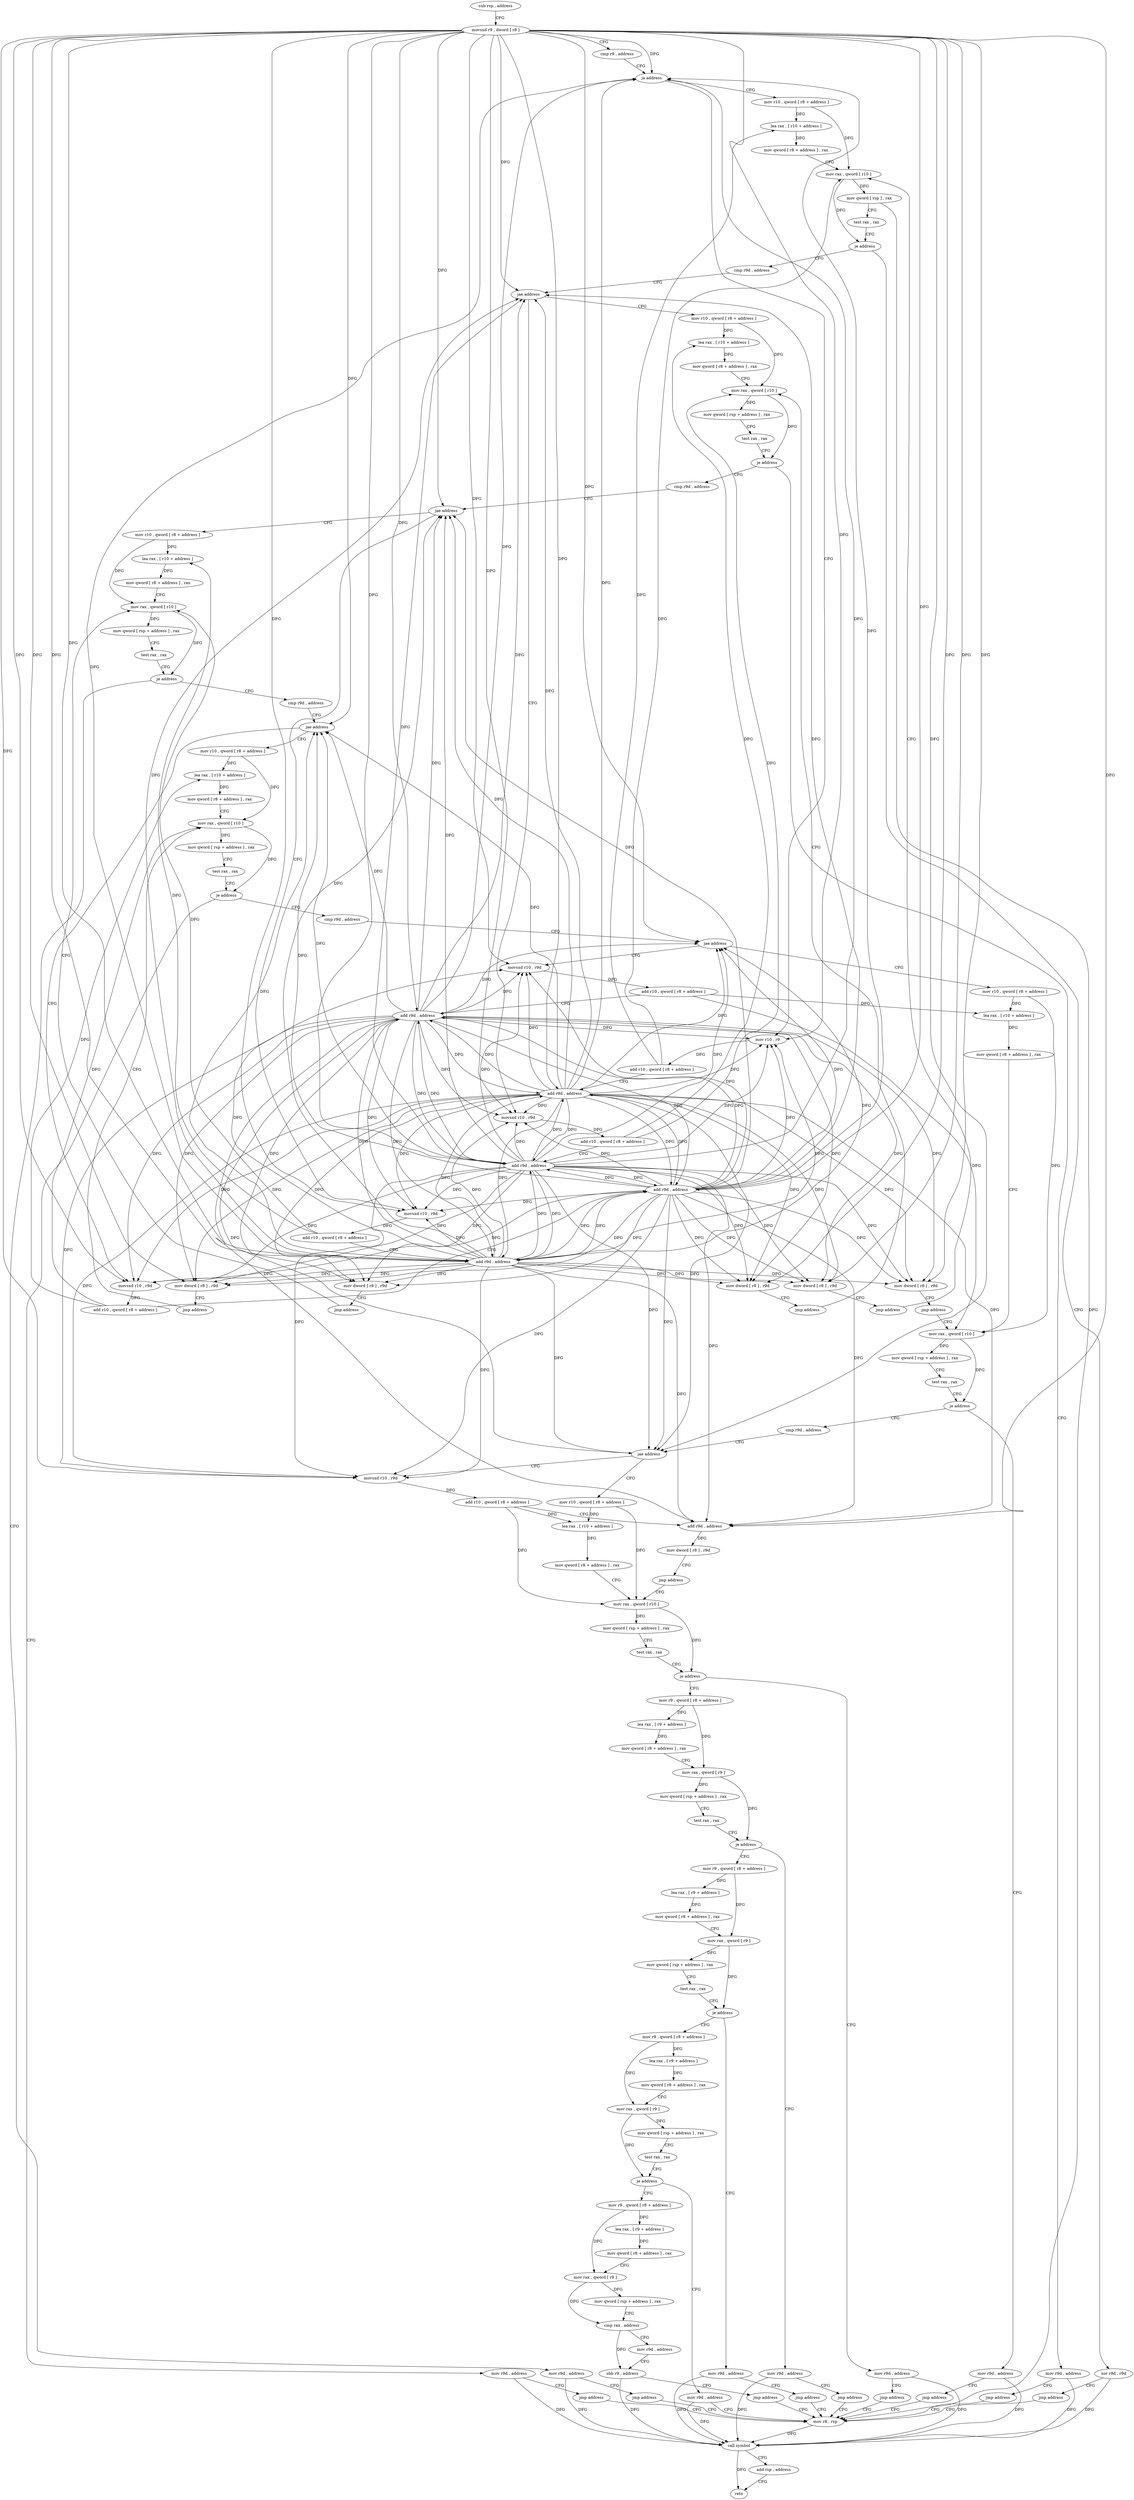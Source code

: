 digraph "func" {
"4389392" [label = "sub rsp , address" ]
"4389396" [label = "movsxd r9 , dword [ r8 ]" ]
"4389399" [label = "cmp r9 , address" ]
"4389403" [label = "ja address" ]
"4389421" [label = "mov r10 , qword [ r8 + address ]" ]
"4389405" [label = "mov r10 , r9" ]
"4389425" [label = "lea rax , [ r10 + address ]" ]
"4389429" [label = "mov qword [ r8 + address ] , rax" ]
"4389433" [label = "mov rax , qword [ r10 ]" ]
"4389408" [label = "add r10 , qword [ r8 + address ]" ]
"4389412" [label = "add r9d , address" ]
"4389416" [label = "mov dword [ r8 ] , r9d" ]
"4389419" [label = "jmp address" ]
"4389467" [label = "xor r9d , r9d" ]
"4389470" [label = "jmp address" ]
"4389873" [label = "mov r8 , rsp" ]
"4389445" [label = "cmp r9d , address" ]
"4389449" [label = "jae address" ]
"4389475" [label = "mov r10 , qword [ r8 + address ]" ]
"4389451" [label = "movsxd r10 , r9d" ]
"4389436" [label = "mov qword [ rsp ] , rax" ]
"4389440" [label = "test rax , rax" ]
"4389443" [label = "je address" ]
"4389876" [label = "call symbol" ]
"4389881" [label = "add rsp , address" ]
"4389885" [label = "retn" ]
"4389479" [label = "lea rax , [ r10 + address ]" ]
"4389483" [label = "mov qword [ r8 + address ] , rax" ]
"4389487" [label = "mov rax , qword [ r10 ]" ]
"4389454" [label = "add r10 , qword [ r8 + address ]" ]
"4389458" [label = "add r9d , address" ]
"4389462" [label = "mov dword [ r8 ] , r9d" ]
"4389465" [label = "jmp address" ]
"4389522" [label = "mov r9d , address" ]
"4389528" [label = "jmp address" ]
"4389500" [label = "cmp r9d , address" ]
"4389504" [label = "jae address" ]
"4389533" [label = "mov r10 , qword [ r8 + address ]" ]
"4389506" [label = "movsxd r10 , r9d" ]
"4389490" [label = "mov qword [ rsp + address ] , rax" ]
"4389495" [label = "test rax , rax" ]
"4389498" [label = "je address" ]
"4389537" [label = "lea rax , [ r10 + address ]" ]
"4389541" [label = "mov qword [ r8 + address ] , rax" ]
"4389545" [label = "mov rax , qword [ r10 ]" ]
"4389509" [label = "add r10 , qword [ r8 + address ]" ]
"4389513" [label = "add r9d , address" ]
"4389517" [label = "mov dword [ r8 ] , r9d" ]
"4389520" [label = "jmp address" ]
"4389580" [label = "mov r9d , address" ]
"4389586" [label = "jmp address" ]
"4389558" [label = "cmp r9d , address" ]
"4389562" [label = "jae address" ]
"4389591" [label = "mov r10 , qword [ r8 + address ]" ]
"4389564" [label = "movsxd r10 , r9d" ]
"4389548" [label = "mov qword [ rsp + address ] , rax" ]
"4389553" [label = "test rax , rax" ]
"4389556" [label = "je address" ]
"4389595" [label = "lea rax , [ r10 + address ]" ]
"4389599" [label = "mov qword [ r8 + address ] , rax" ]
"4389603" [label = "mov rax , qword [ r10 ]" ]
"4389567" [label = "add r10 , qword [ r8 + address ]" ]
"4389571" [label = "add r9d , address" ]
"4389575" [label = "mov dword [ r8 ] , r9d" ]
"4389578" [label = "jmp address" ]
"4389638" [label = "mov r9d , address" ]
"4389644" [label = "jmp address" ]
"4389616" [label = "cmp r9d , address" ]
"4389620" [label = "jae address" ]
"4389649" [label = "mov r10 , qword [ r8 + address ]" ]
"4389622" [label = "movsxd r10 , r9d" ]
"4389606" [label = "mov qword [ rsp + address ] , rax" ]
"4389611" [label = "test rax , rax" ]
"4389614" [label = "je address" ]
"4389653" [label = "lea rax , [ r10 + address ]" ]
"4389657" [label = "mov qword [ r8 + address ] , rax" ]
"4389661" [label = "mov rax , qword [ r10 ]" ]
"4389625" [label = "add r10 , qword [ r8 + address ]" ]
"4389629" [label = "add r9d , address" ]
"4389633" [label = "mov dword [ r8 ] , r9d" ]
"4389636" [label = "jmp address" ]
"4389696" [label = "mov r9d , address" ]
"4389702" [label = "jmp address" ]
"4389674" [label = "cmp r9d , address" ]
"4389678" [label = "jae address" ]
"4389707" [label = "mov r10 , qword [ r8 + address ]" ]
"4389680" [label = "movsxd r10 , r9d" ]
"4389664" [label = "mov qword [ rsp + address ] , rax" ]
"4389669" [label = "test rax , rax" ]
"4389672" [label = "je address" ]
"4389711" [label = "lea rax , [ r10 + address ]" ]
"4389715" [label = "mov qword [ r8 + address ] , rax" ]
"4389719" [label = "mov rax , qword [ r10 ]" ]
"4389683" [label = "add r10 , qword [ r8 + address ]" ]
"4389687" [label = "add r9d , address" ]
"4389691" [label = "mov dword [ r8 ] , r9d" ]
"4389694" [label = "jmp address" ]
"4389843" [label = "mov r9d , address" ]
"4389849" [label = "jmp address" ]
"4389732" [label = "mov r9 , qword [ r8 + address ]" ]
"4389736" [label = "lea rax , [ r9 + address ]" ]
"4389740" [label = "mov qword [ r8 + address ] , rax" ]
"4389744" [label = "mov rax , qword [ r9 ]" ]
"4389747" [label = "mov qword [ rsp + address ] , rax" ]
"4389752" [label = "test rax , rax" ]
"4389755" [label = "je address" ]
"4389851" [label = "mov r9d , address" ]
"4389757" [label = "mov r9 , qword [ r8 + address ]" ]
"4389722" [label = "mov qword [ rsp + address ] , rax" ]
"4389727" [label = "test rax , rax" ]
"4389730" [label = "je address" ]
"4389857" [label = "jmp address" ]
"4389761" [label = "lea rax , [ r9 + address ]" ]
"4389765" [label = "mov qword [ r8 + address ] , rax" ]
"4389769" [label = "mov rax , qword [ r9 ]" ]
"4389772" [label = "mov qword [ rsp + address ] , rax" ]
"4389777" [label = "test rax , rax" ]
"4389780" [label = "je address" ]
"4389859" [label = "mov r9d , address" ]
"4389782" [label = "mov r9 , qword [ r8 + address ]" ]
"4389865" [label = "jmp address" ]
"4389786" [label = "lea rax , [ r9 + address ]" ]
"4389790" [label = "mov qword [ r8 + address ] , rax" ]
"4389794" [label = "mov rax , qword [ r9 ]" ]
"4389797" [label = "mov qword [ rsp + address ] , rax" ]
"4389802" [label = "test rax , rax" ]
"4389805" [label = "je address" ]
"4389867" [label = "mov r9d , address" ]
"4389807" [label = "mov r9 , qword [ r8 + address ]" ]
"4389811" [label = "lea rax , [ r9 + address ]" ]
"4389815" [label = "mov qword [ r8 + address ] , rax" ]
"4389819" [label = "mov rax , qword [ r9 ]" ]
"4389822" [label = "mov qword [ rsp + address ] , rax" ]
"4389827" [label = "cmp rax , address" ]
"4389831" [label = "mov r9d , address" ]
"4389837" [label = "sbb r9 , address" ]
"4389841" [label = "jmp address" ]
"4389392" -> "4389396" [ label = "CFG" ]
"4389396" -> "4389399" [ label = "CFG" ]
"4389396" -> "4389403" [ label = "DFG" ]
"4389396" -> "4389405" [ label = "DFG" ]
"4389396" -> "4389412" [ label = "DFG" ]
"4389396" -> "4389416" [ label = "DFG" ]
"4389396" -> "4389449" [ label = "DFG" ]
"4389396" -> "4389451" [ label = "DFG" ]
"4389396" -> "4389458" [ label = "DFG" ]
"4389396" -> "4389462" [ label = "DFG" ]
"4389396" -> "4389504" [ label = "DFG" ]
"4389396" -> "4389506" [ label = "DFG" ]
"4389396" -> "4389513" [ label = "DFG" ]
"4389396" -> "4389517" [ label = "DFG" ]
"4389396" -> "4389562" [ label = "DFG" ]
"4389396" -> "4389564" [ label = "DFG" ]
"4389396" -> "4389571" [ label = "DFG" ]
"4389396" -> "4389575" [ label = "DFG" ]
"4389396" -> "4389620" [ label = "DFG" ]
"4389396" -> "4389622" [ label = "DFG" ]
"4389396" -> "4389629" [ label = "DFG" ]
"4389396" -> "4389633" [ label = "DFG" ]
"4389396" -> "4389678" [ label = "DFG" ]
"4389396" -> "4389680" [ label = "DFG" ]
"4389396" -> "4389687" [ label = "DFG" ]
"4389399" -> "4389403" [ label = "CFG" ]
"4389403" -> "4389421" [ label = "CFG" ]
"4389403" -> "4389405" [ label = "CFG" ]
"4389421" -> "4389425" [ label = "DFG" ]
"4389421" -> "4389433" [ label = "DFG" ]
"4389405" -> "4389408" [ label = "DFG" ]
"4389425" -> "4389429" [ label = "DFG" ]
"4389429" -> "4389433" [ label = "CFG" ]
"4389433" -> "4389436" [ label = "DFG" ]
"4389433" -> "4389443" [ label = "DFG" ]
"4389408" -> "4389412" [ label = "CFG" ]
"4389408" -> "4389425" [ label = "DFG" ]
"4389408" -> "4389433" [ label = "DFG" ]
"4389412" -> "4389416" [ label = "DFG" ]
"4389412" -> "4389403" [ label = "DFG" ]
"4389412" -> "4389405" [ label = "DFG" ]
"4389412" -> "4389449" [ label = "DFG" ]
"4389412" -> "4389451" [ label = "DFG" ]
"4389412" -> "4389458" [ label = "DFG" ]
"4389412" -> "4389462" [ label = "DFG" ]
"4389412" -> "4389504" [ label = "DFG" ]
"4389412" -> "4389506" [ label = "DFG" ]
"4389412" -> "4389513" [ label = "DFG" ]
"4389412" -> "4389517" [ label = "DFG" ]
"4389412" -> "4389562" [ label = "DFG" ]
"4389412" -> "4389564" [ label = "DFG" ]
"4389412" -> "4389571" [ label = "DFG" ]
"4389412" -> "4389575" [ label = "DFG" ]
"4389412" -> "4389620" [ label = "DFG" ]
"4389412" -> "4389622" [ label = "DFG" ]
"4389412" -> "4389629" [ label = "DFG" ]
"4389412" -> "4389633" [ label = "DFG" ]
"4389412" -> "4389678" [ label = "DFG" ]
"4389412" -> "4389680" [ label = "DFG" ]
"4389412" -> "4389687" [ label = "DFG" ]
"4389416" -> "4389419" [ label = "CFG" ]
"4389419" -> "4389433" [ label = "CFG" ]
"4389467" -> "4389470" [ label = "CFG" ]
"4389467" -> "4389876" [ label = "DFG" ]
"4389470" -> "4389873" [ label = "CFG" ]
"4389873" -> "4389876" [ label = "DFG" ]
"4389445" -> "4389449" [ label = "CFG" ]
"4389449" -> "4389475" [ label = "CFG" ]
"4389449" -> "4389451" [ label = "CFG" ]
"4389475" -> "4389479" [ label = "DFG" ]
"4389475" -> "4389487" [ label = "DFG" ]
"4389451" -> "4389454" [ label = "DFG" ]
"4389436" -> "4389440" [ label = "CFG" ]
"4389436" -> "4389873" [ label = "DFG" ]
"4389440" -> "4389443" [ label = "CFG" ]
"4389443" -> "4389467" [ label = "CFG" ]
"4389443" -> "4389445" [ label = "CFG" ]
"4389876" -> "4389881" [ label = "CFG" ]
"4389876" -> "4389885" [ label = "DFG" ]
"4389881" -> "4389885" [ label = "CFG" ]
"4389479" -> "4389483" [ label = "DFG" ]
"4389483" -> "4389487" [ label = "CFG" ]
"4389487" -> "4389490" [ label = "DFG" ]
"4389487" -> "4389498" [ label = "DFG" ]
"4389454" -> "4389458" [ label = "CFG" ]
"4389454" -> "4389479" [ label = "DFG" ]
"4389454" -> "4389487" [ label = "DFG" ]
"4389458" -> "4389462" [ label = "DFG" ]
"4389458" -> "4389403" [ label = "DFG" ]
"4389458" -> "4389405" [ label = "DFG" ]
"4389458" -> "4389412" [ label = "DFG" ]
"4389458" -> "4389416" [ label = "DFG" ]
"4389458" -> "4389449" [ label = "DFG" ]
"4389458" -> "4389451" [ label = "DFG" ]
"4389458" -> "4389504" [ label = "DFG" ]
"4389458" -> "4389506" [ label = "DFG" ]
"4389458" -> "4389513" [ label = "DFG" ]
"4389458" -> "4389517" [ label = "DFG" ]
"4389458" -> "4389562" [ label = "DFG" ]
"4389458" -> "4389564" [ label = "DFG" ]
"4389458" -> "4389571" [ label = "DFG" ]
"4389458" -> "4389575" [ label = "DFG" ]
"4389458" -> "4389620" [ label = "DFG" ]
"4389458" -> "4389622" [ label = "DFG" ]
"4389458" -> "4389629" [ label = "DFG" ]
"4389458" -> "4389633" [ label = "DFG" ]
"4389458" -> "4389678" [ label = "DFG" ]
"4389458" -> "4389680" [ label = "DFG" ]
"4389458" -> "4389687" [ label = "DFG" ]
"4389462" -> "4389465" [ label = "CFG" ]
"4389465" -> "4389487" [ label = "CFG" ]
"4389522" -> "4389528" [ label = "CFG" ]
"4389522" -> "4389876" [ label = "DFG" ]
"4389528" -> "4389873" [ label = "CFG" ]
"4389500" -> "4389504" [ label = "CFG" ]
"4389504" -> "4389533" [ label = "CFG" ]
"4389504" -> "4389506" [ label = "CFG" ]
"4389533" -> "4389537" [ label = "DFG" ]
"4389533" -> "4389545" [ label = "DFG" ]
"4389506" -> "4389509" [ label = "DFG" ]
"4389490" -> "4389495" [ label = "CFG" ]
"4389495" -> "4389498" [ label = "CFG" ]
"4389498" -> "4389522" [ label = "CFG" ]
"4389498" -> "4389500" [ label = "CFG" ]
"4389537" -> "4389541" [ label = "DFG" ]
"4389541" -> "4389545" [ label = "CFG" ]
"4389545" -> "4389548" [ label = "DFG" ]
"4389545" -> "4389556" [ label = "DFG" ]
"4389509" -> "4389513" [ label = "CFG" ]
"4389509" -> "4389537" [ label = "DFG" ]
"4389509" -> "4389545" [ label = "DFG" ]
"4389513" -> "4389517" [ label = "DFG" ]
"4389513" -> "4389403" [ label = "DFG" ]
"4389513" -> "4389405" [ label = "DFG" ]
"4389513" -> "4389412" [ label = "DFG" ]
"4389513" -> "4389416" [ label = "DFG" ]
"4389513" -> "4389449" [ label = "DFG" ]
"4389513" -> "4389451" [ label = "DFG" ]
"4389513" -> "4389458" [ label = "DFG" ]
"4389513" -> "4389462" [ label = "DFG" ]
"4389513" -> "4389504" [ label = "DFG" ]
"4389513" -> "4389506" [ label = "DFG" ]
"4389513" -> "4389562" [ label = "DFG" ]
"4389513" -> "4389564" [ label = "DFG" ]
"4389513" -> "4389571" [ label = "DFG" ]
"4389513" -> "4389575" [ label = "DFG" ]
"4389513" -> "4389620" [ label = "DFG" ]
"4389513" -> "4389622" [ label = "DFG" ]
"4389513" -> "4389629" [ label = "DFG" ]
"4389513" -> "4389633" [ label = "DFG" ]
"4389513" -> "4389678" [ label = "DFG" ]
"4389513" -> "4389680" [ label = "DFG" ]
"4389513" -> "4389687" [ label = "DFG" ]
"4389517" -> "4389520" [ label = "CFG" ]
"4389520" -> "4389545" [ label = "CFG" ]
"4389580" -> "4389586" [ label = "CFG" ]
"4389580" -> "4389876" [ label = "DFG" ]
"4389586" -> "4389873" [ label = "CFG" ]
"4389558" -> "4389562" [ label = "CFG" ]
"4389562" -> "4389591" [ label = "CFG" ]
"4389562" -> "4389564" [ label = "CFG" ]
"4389591" -> "4389595" [ label = "DFG" ]
"4389591" -> "4389603" [ label = "DFG" ]
"4389564" -> "4389567" [ label = "DFG" ]
"4389548" -> "4389553" [ label = "CFG" ]
"4389553" -> "4389556" [ label = "CFG" ]
"4389556" -> "4389580" [ label = "CFG" ]
"4389556" -> "4389558" [ label = "CFG" ]
"4389595" -> "4389599" [ label = "DFG" ]
"4389599" -> "4389603" [ label = "CFG" ]
"4389603" -> "4389606" [ label = "DFG" ]
"4389603" -> "4389614" [ label = "DFG" ]
"4389567" -> "4389571" [ label = "CFG" ]
"4389567" -> "4389595" [ label = "DFG" ]
"4389567" -> "4389603" [ label = "DFG" ]
"4389571" -> "4389575" [ label = "DFG" ]
"4389571" -> "4389403" [ label = "DFG" ]
"4389571" -> "4389405" [ label = "DFG" ]
"4389571" -> "4389412" [ label = "DFG" ]
"4389571" -> "4389416" [ label = "DFG" ]
"4389571" -> "4389449" [ label = "DFG" ]
"4389571" -> "4389451" [ label = "DFG" ]
"4389571" -> "4389458" [ label = "DFG" ]
"4389571" -> "4389462" [ label = "DFG" ]
"4389571" -> "4389504" [ label = "DFG" ]
"4389571" -> "4389506" [ label = "DFG" ]
"4389571" -> "4389513" [ label = "DFG" ]
"4389571" -> "4389517" [ label = "DFG" ]
"4389571" -> "4389562" [ label = "DFG" ]
"4389571" -> "4389564" [ label = "DFG" ]
"4389571" -> "4389620" [ label = "DFG" ]
"4389571" -> "4389622" [ label = "DFG" ]
"4389571" -> "4389629" [ label = "DFG" ]
"4389571" -> "4389633" [ label = "DFG" ]
"4389571" -> "4389678" [ label = "DFG" ]
"4389571" -> "4389680" [ label = "DFG" ]
"4389571" -> "4389687" [ label = "DFG" ]
"4389575" -> "4389578" [ label = "CFG" ]
"4389578" -> "4389603" [ label = "CFG" ]
"4389638" -> "4389644" [ label = "CFG" ]
"4389638" -> "4389876" [ label = "DFG" ]
"4389644" -> "4389873" [ label = "CFG" ]
"4389616" -> "4389620" [ label = "CFG" ]
"4389620" -> "4389649" [ label = "CFG" ]
"4389620" -> "4389622" [ label = "CFG" ]
"4389649" -> "4389653" [ label = "DFG" ]
"4389649" -> "4389661" [ label = "DFG" ]
"4389622" -> "4389625" [ label = "DFG" ]
"4389606" -> "4389611" [ label = "CFG" ]
"4389611" -> "4389614" [ label = "CFG" ]
"4389614" -> "4389638" [ label = "CFG" ]
"4389614" -> "4389616" [ label = "CFG" ]
"4389653" -> "4389657" [ label = "DFG" ]
"4389657" -> "4389661" [ label = "CFG" ]
"4389661" -> "4389664" [ label = "DFG" ]
"4389661" -> "4389672" [ label = "DFG" ]
"4389625" -> "4389629" [ label = "CFG" ]
"4389625" -> "4389653" [ label = "DFG" ]
"4389625" -> "4389661" [ label = "DFG" ]
"4389629" -> "4389633" [ label = "DFG" ]
"4389629" -> "4389403" [ label = "DFG" ]
"4389629" -> "4389405" [ label = "DFG" ]
"4389629" -> "4389412" [ label = "DFG" ]
"4389629" -> "4389416" [ label = "DFG" ]
"4389629" -> "4389449" [ label = "DFG" ]
"4389629" -> "4389451" [ label = "DFG" ]
"4389629" -> "4389458" [ label = "DFG" ]
"4389629" -> "4389462" [ label = "DFG" ]
"4389629" -> "4389504" [ label = "DFG" ]
"4389629" -> "4389506" [ label = "DFG" ]
"4389629" -> "4389513" [ label = "DFG" ]
"4389629" -> "4389517" [ label = "DFG" ]
"4389629" -> "4389562" [ label = "DFG" ]
"4389629" -> "4389564" [ label = "DFG" ]
"4389629" -> "4389571" [ label = "DFG" ]
"4389629" -> "4389575" [ label = "DFG" ]
"4389629" -> "4389620" [ label = "DFG" ]
"4389629" -> "4389622" [ label = "DFG" ]
"4389629" -> "4389678" [ label = "DFG" ]
"4389629" -> "4389680" [ label = "DFG" ]
"4389629" -> "4389687" [ label = "DFG" ]
"4389633" -> "4389636" [ label = "CFG" ]
"4389636" -> "4389661" [ label = "CFG" ]
"4389696" -> "4389702" [ label = "CFG" ]
"4389696" -> "4389876" [ label = "DFG" ]
"4389702" -> "4389873" [ label = "CFG" ]
"4389674" -> "4389678" [ label = "CFG" ]
"4389678" -> "4389707" [ label = "CFG" ]
"4389678" -> "4389680" [ label = "CFG" ]
"4389707" -> "4389711" [ label = "DFG" ]
"4389707" -> "4389719" [ label = "DFG" ]
"4389680" -> "4389683" [ label = "DFG" ]
"4389664" -> "4389669" [ label = "CFG" ]
"4389669" -> "4389672" [ label = "CFG" ]
"4389672" -> "4389696" [ label = "CFG" ]
"4389672" -> "4389674" [ label = "CFG" ]
"4389711" -> "4389715" [ label = "DFG" ]
"4389715" -> "4389719" [ label = "CFG" ]
"4389719" -> "4389722" [ label = "DFG" ]
"4389719" -> "4389730" [ label = "DFG" ]
"4389683" -> "4389687" [ label = "CFG" ]
"4389683" -> "4389711" [ label = "DFG" ]
"4389683" -> "4389719" [ label = "DFG" ]
"4389687" -> "4389691" [ label = "DFG" ]
"4389691" -> "4389694" [ label = "CFG" ]
"4389694" -> "4389719" [ label = "CFG" ]
"4389843" -> "4389849" [ label = "CFG" ]
"4389843" -> "4389876" [ label = "DFG" ]
"4389849" -> "4389873" [ label = "CFG" ]
"4389732" -> "4389736" [ label = "DFG" ]
"4389732" -> "4389744" [ label = "DFG" ]
"4389736" -> "4389740" [ label = "DFG" ]
"4389740" -> "4389744" [ label = "CFG" ]
"4389744" -> "4389747" [ label = "DFG" ]
"4389744" -> "4389755" [ label = "DFG" ]
"4389747" -> "4389752" [ label = "CFG" ]
"4389752" -> "4389755" [ label = "CFG" ]
"4389755" -> "4389851" [ label = "CFG" ]
"4389755" -> "4389757" [ label = "CFG" ]
"4389851" -> "4389857" [ label = "CFG" ]
"4389851" -> "4389876" [ label = "DFG" ]
"4389757" -> "4389761" [ label = "DFG" ]
"4389757" -> "4389769" [ label = "DFG" ]
"4389722" -> "4389727" [ label = "CFG" ]
"4389727" -> "4389730" [ label = "CFG" ]
"4389730" -> "4389843" [ label = "CFG" ]
"4389730" -> "4389732" [ label = "CFG" ]
"4389857" -> "4389873" [ label = "CFG" ]
"4389761" -> "4389765" [ label = "DFG" ]
"4389765" -> "4389769" [ label = "CFG" ]
"4389769" -> "4389772" [ label = "DFG" ]
"4389769" -> "4389780" [ label = "DFG" ]
"4389772" -> "4389777" [ label = "CFG" ]
"4389777" -> "4389780" [ label = "CFG" ]
"4389780" -> "4389859" [ label = "CFG" ]
"4389780" -> "4389782" [ label = "CFG" ]
"4389859" -> "4389865" [ label = "CFG" ]
"4389859" -> "4389876" [ label = "DFG" ]
"4389782" -> "4389786" [ label = "DFG" ]
"4389782" -> "4389794" [ label = "DFG" ]
"4389865" -> "4389873" [ label = "CFG" ]
"4389786" -> "4389790" [ label = "DFG" ]
"4389790" -> "4389794" [ label = "CFG" ]
"4389794" -> "4389797" [ label = "DFG" ]
"4389794" -> "4389805" [ label = "DFG" ]
"4389797" -> "4389802" [ label = "CFG" ]
"4389802" -> "4389805" [ label = "CFG" ]
"4389805" -> "4389867" [ label = "CFG" ]
"4389805" -> "4389807" [ label = "CFG" ]
"4389867" -> "4389873" [ label = "CFG" ]
"4389867" -> "4389876" [ label = "DFG" ]
"4389807" -> "4389811" [ label = "DFG" ]
"4389807" -> "4389819" [ label = "DFG" ]
"4389811" -> "4389815" [ label = "DFG" ]
"4389815" -> "4389819" [ label = "CFG" ]
"4389819" -> "4389822" [ label = "DFG" ]
"4389819" -> "4389827" [ label = "DFG" ]
"4389822" -> "4389827" [ label = "CFG" ]
"4389827" -> "4389831" [ label = "CFG" ]
"4389827" -> "4389837" [ label = "DFG" ]
"4389831" -> "4389837" [ label = "CFG" ]
"4389837" -> "4389841" [ label = "CFG" ]
"4389837" -> "4389876" [ label = "DFG" ]
"4389841" -> "4389873" [ label = "CFG" ]
}
